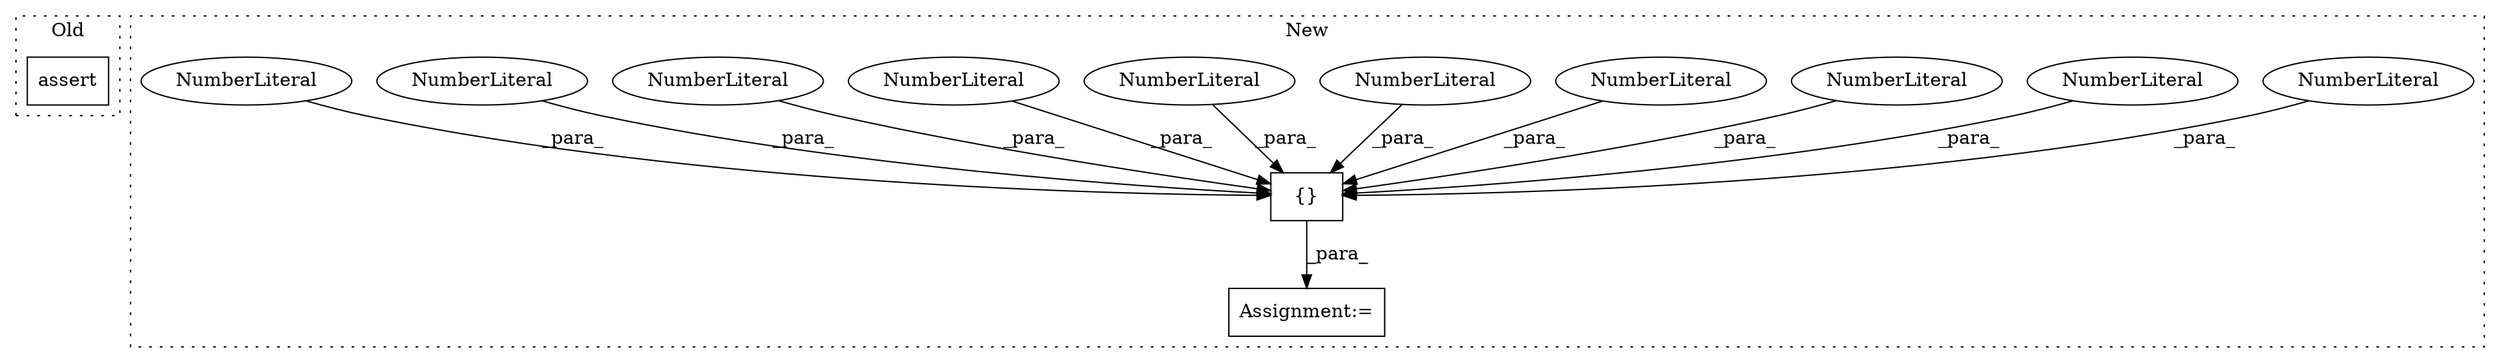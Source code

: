 digraph G {
subgraph cluster0 {
1 [label="assert" a="32" s="1793,1830" l="8,1" shape="box"];
label = "Old";
style="dotted";
}
subgraph cluster1 {
2 [label="{}" a="4" s="1446,1555" l="1,1" shape="box"];
3 [label="Assignment:=" a="7" s="1436" l="1" shape="box"];
4 [label="NumberLiteral" a="34" s="1512" l="10" shape="ellipse"];
5 [label="NumberLiteral" a="34" s="1458" l="9" shape="ellipse"];
6 [label="NumberLiteral" a="34" s="1468" l="10" shape="ellipse"];
7 [label="NumberLiteral" a="34" s="1501" l="10" shape="ellipse"];
8 [label="NumberLiteral" a="34" s="1545" l="10" shape="ellipse"];
9 [label="NumberLiteral" a="34" s="1523" l="10" shape="ellipse"];
10 [label="NumberLiteral" a="34" s="1447" l="10" shape="ellipse"];
11 [label="NumberLiteral" a="34" s="1490" l="10" shape="ellipse"];
12 [label="NumberLiteral" a="34" s="1534" l="10" shape="ellipse"];
13 [label="NumberLiteral" a="34" s="1479" l="10" shape="ellipse"];
label = "New";
style="dotted";
}
2 -> 3 [label="_para_"];
4 -> 2 [label="_para_"];
5 -> 2 [label="_para_"];
6 -> 2 [label="_para_"];
7 -> 2 [label="_para_"];
8 -> 2 [label="_para_"];
9 -> 2 [label="_para_"];
10 -> 2 [label="_para_"];
11 -> 2 [label="_para_"];
12 -> 2 [label="_para_"];
13 -> 2 [label="_para_"];
}
